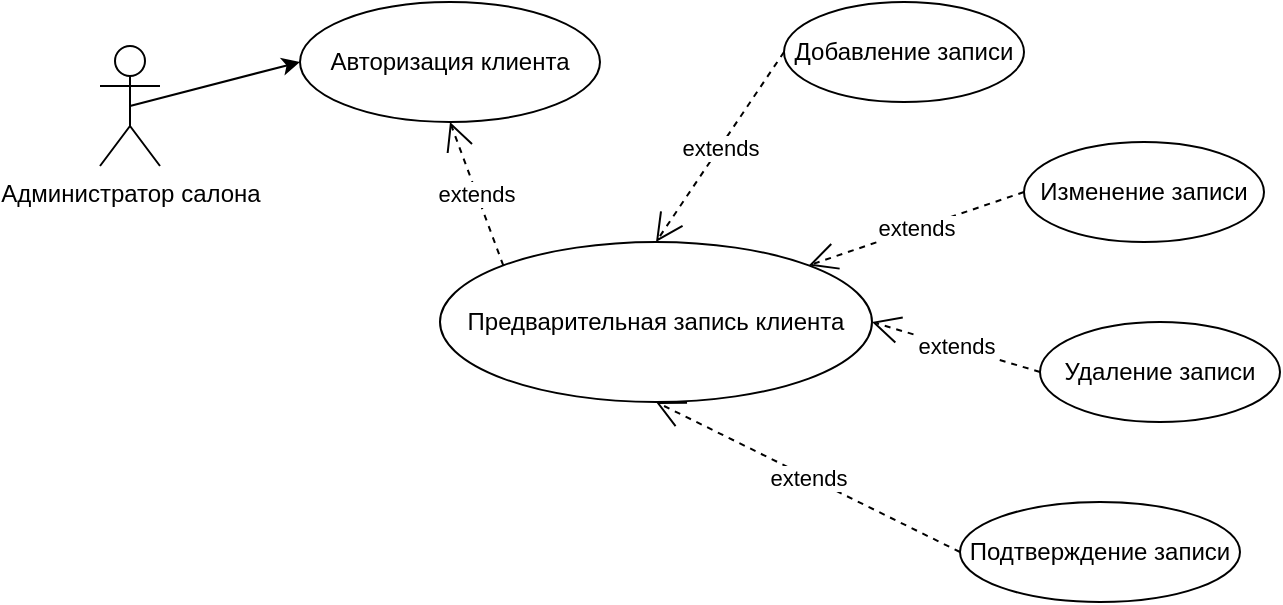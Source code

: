 <mxfile version="24.5.1" type="device">
  <diagram name="Страница — 1" id="P9DhSSIJaoqNO_CdOZDX">
    <mxGraphModel dx="861" dy="374" grid="1" gridSize="10" guides="1" tooltips="1" connect="1" arrows="1" fold="1" page="1" pageScale="1" pageWidth="827" pageHeight="1169" math="0" shadow="0">
      <root>
        <mxCell id="0" />
        <mxCell id="1" parent="0" />
        <mxCell id="Q7N_959IlvDacxbnZ_QY-1" value="Администратор салона" style="shape=umlActor;verticalLabelPosition=bottom;verticalAlign=top;html=1;outlineConnect=0;" vertex="1" parent="1">
          <mxGeometry x="60" y="342" width="30" height="60" as="geometry" />
        </mxCell>
        <mxCell id="Q7N_959IlvDacxbnZ_QY-2" value="" style="endArrow=classic;html=1;rounded=0;exitX=0.5;exitY=0.5;exitDx=0;exitDy=0;exitPerimeter=0;entryX=0;entryY=0.5;entryDx=0;entryDy=0;" edge="1" parent="1" source="Q7N_959IlvDacxbnZ_QY-1" target="Q7N_959IlvDacxbnZ_QY-3">
          <mxGeometry width="50" height="50" relative="1" as="geometry">
            <mxPoint x="120" y="400" as="sourcePoint" />
            <mxPoint x="170" y="350" as="targetPoint" />
          </mxGeometry>
        </mxCell>
        <mxCell id="Q7N_959IlvDacxbnZ_QY-3" value="Авторизация клиента" style="ellipse;whiteSpace=wrap;html=1;" vertex="1" parent="1">
          <mxGeometry x="160" y="320" width="150" height="60" as="geometry" />
        </mxCell>
        <mxCell id="Q7N_959IlvDacxbnZ_QY-6" value="Удаление записи" style="ellipse;whiteSpace=wrap;html=1;" vertex="1" parent="1">
          <mxGeometry x="530" y="480" width="120" height="50" as="geometry" />
        </mxCell>
        <mxCell id="Q7N_959IlvDacxbnZ_QY-8" value="Изменение записи" style="ellipse;whiteSpace=wrap;html=1;" vertex="1" parent="1">
          <mxGeometry x="522" y="390" width="120" height="50" as="geometry" />
        </mxCell>
        <mxCell id="Q7N_959IlvDacxbnZ_QY-9" value="Добавление записи" style="ellipse;whiteSpace=wrap;html=1;" vertex="1" parent="1">
          <mxGeometry x="402" y="320" width="120" height="50" as="geometry" />
        </mxCell>
        <mxCell id="Q7N_959IlvDacxbnZ_QY-12" value="Предварительная запись клиента" style="ellipse;whiteSpace=wrap;html=1;" vertex="1" parent="1">
          <mxGeometry x="230" y="440" width="216" height="80" as="geometry" />
        </mxCell>
        <mxCell id="Q7N_959IlvDacxbnZ_QY-24" value="extends" style="endArrow=open;endSize=12;dashed=1;html=1;rounded=0;exitX=0;exitY=0.5;exitDx=0;exitDy=0;entryX=0.5;entryY=0;entryDx=0;entryDy=0;" edge="1" parent="1" source="Q7N_959IlvDacxbnZ_QY-9" target="Q7N_959IlvDacxbnZ_QY-12">
          <mxGeometry width="160" relative="1" as="geometry">
            <mxPoint x="400" y="350" as="sourcePoint" />
            <mxPoint x="240" y="570" as="targetPoint" />
          </mxGeometry>
        </mxCell>
        <mxCell id="Q7N_959IlvDacxbnZ_QY-25" value="extends" style="endArrow=open;endSize=12;dashed=1;html=1;rounded=0;exitX=0;exitY=0.5;exitDx=0;exitDy=0;entryX=1;entryY=0;entryDx=0;entryDy=0;" edge="1" parent="1" source="Q7N_959IlvDacxbnZ_QY-8" target="Q7N_959IlvDacxbnZ_QY-12">
          <mxGeometry width="160" relative="1" as="geometry">
            <mxPoint x="334" y="540" as="sourcePoint" />
            <mxPoint x="494" y="540" as="targetPoint" />
          </mxGeometry>
        </mxCell>
        <mxCell id="Q7N_959IlvDacxbnZ_QY-26" value="extends" style="endArrow=open;endSize=12;dashed=1;html=1;rounded=0;exitX=0;exitY=0.5;exitDx=0;exitDy=0;entryX=1;entryY=0.5;entryDx=0;entryDy=0;" edge="1" parent="1" source="Q7N_959IlvDacxbnZ_QY-6" target="Q7N_959IlvDacxbnZ_QY-12">
          <mxGeometry width="160" relative="1" as="geometry">
            <mxPoint x="280" y="540" as="sourcePoint" />
            <mxPoint x="440" y="540" as="targetPoint" />
          </mxGeometry>
        </mxCell>
        <mxCell id="Q7N_959IlvDacxbnZ_QY-27" value="extends" style="endArrow=open;endSize=12;dashed=1;html=1;rounded=0;exitX=0;exitY=0.5;exitDx=0;exitDy=0;entryX=0.5;entryY=1;entryDx=0;entryDy=0;" edge="1" parent="1" source="Q7N_959IlvDacxbnZ_QY-30" target="Q7N_959IlvDacxbnZ_QY-12">
          <mxGeometry width="160" relative="1" as="geometry">
            <mxPoint x="485" y="585" as="sourcePoint" />
            <mxPoint x="460" y="560" as="targetPoint" />
          </mxGeometry>
        </mxCell>
        <mxCell id="Q7N_959IlvDacxbnZ_QY-28" value="extends" style="endArrow=open;endSize=12;dashed=1;html=1;rounded=0;exitX=0;exitY=0;exitDx=0;exitDy=0;entryX=0.5;entryY=1;entryDx=0;entryDy=0;" edge="1" parent="1" source="Q7N_959IlvDacxbnZ_QY-12" target="Q7N_959IlvDacxbnZ_QY-3">
          <mxGeometry width="160" relative="1" as="geometry">
            <mxPoint x="100" y="440" as="sourcePoint" />
            <mxPoint x="260" y="440" as="targetPoint" />
          </mxGeometry>
        </mxCell>
        <mxCell id="Q7N_959IlvDacxbnZ_QY-30" value="Подтверждение записи" style="ellipse;whiteSpace=wrap;html=1;" vertex="1" parent="1">
          <mxGeometry x="490" y="570" width="140" height="50" as="geometry" />
        </mxCell>
      </root>
    </mxGraphModel>
  </diagram>
</mxfile>
